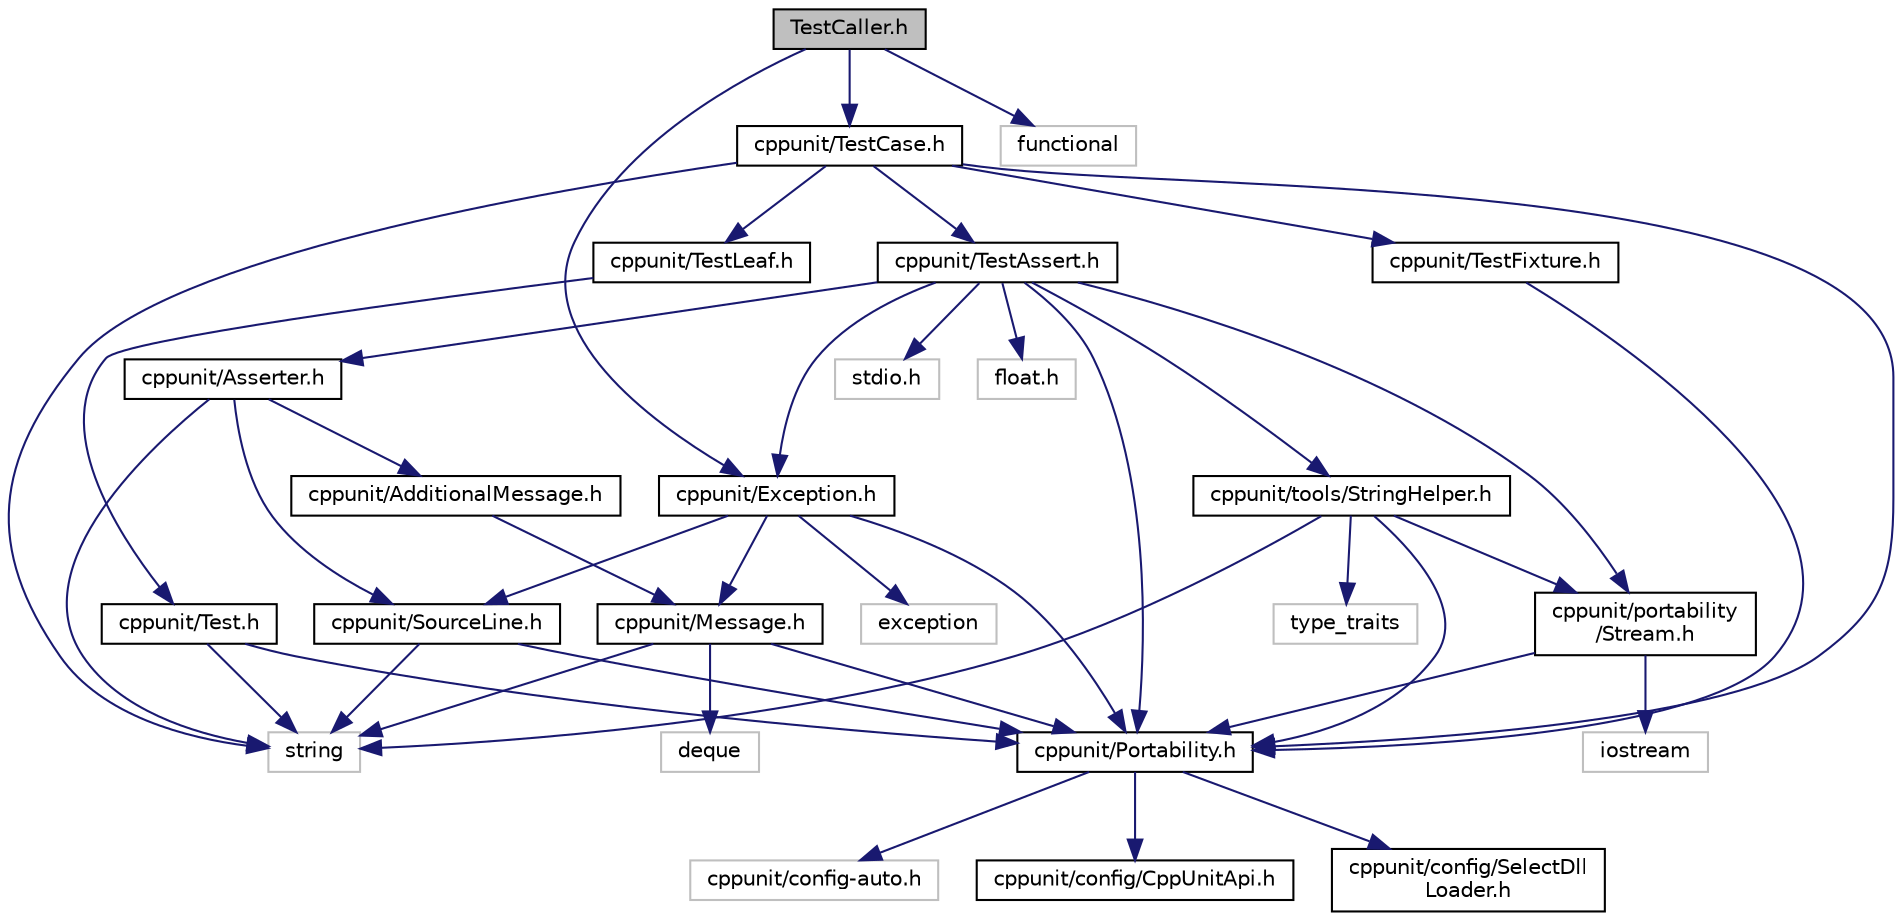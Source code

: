 digraph "TestCaller.h"
{
  edge [fontname="Helvetica",fontsize="10",labelfontname="Helvetica",labelfontsize="10"];
  node [fontname="Helvetica",fontsize="10",shape=record];
  Node0 [label="TestCaller.h",height=0.2,width=0.4,color="black", fillcolor="grey75", style="filled", fontcolor="black"];
  Node0 -> Node1 [color="midnightblue",fontsize="10",style="solid",fontname="Helvetica"];
  Node1 [label="cppunit/Exception.h",height=0.2,width=0.4,color="black", fillcolor="white", style="filled",URL="$_exception_8h.html"];
  Node1 -> Node2 [color="midnightblue",fontsize="10",style="solid",fontname="Helvetica"];
  Node2 [label="cppunit/Portability.h",height=0.2,width=0.4,color="black", fillcolor="white", style="filled",URL="$_portability_8h.html"];
  Node2 -> Node3 [color="midnightblue",fontsize="10",style="solid",fontname="Helvetica"];
  Node3 [label="cppunit/config-auto.h",height=0.2,width=0.4,color="grey75", fillcolor="white", style="filled"];
  Node2 -> Node4 [color="midnightblue",fontsize="10",style="solid",fontname="Helvetica"];
  Node4 [label="cppunit/config/CppUnitApi.h",height=0.2,width=0.4,color="black", fillcolor="white", style="filled",URL="$_cpp_unit_api_8h.html"];
  Node2 -> Node5 [color="midnightblue",fontsize="10",style="solid",fontname="Helvetica"];
  Node5 [label="cppunit/config/SelectDll\lLoader.h",height=0.2,width=0.4,color="black", fillcolor="white", style="filled",URL="$_select_dll_loader_8h.html"];
  Node1 -> Node6 [color="midnightblue",fontsize="10",style="solid",fontname="Helvetica"];
  Node6 [label="cppunit/Message.h",height=0.2,width=0.4,color="black", fillcolor="white", style="filled",URL="$_message_8h.html"];
  Node6 -> Node2 [color="midnightblue",fontsize="10",style="solid",fontname="Helvetica"];
  Node6 -> Node7 [color="midnightblue",fontsize="10",style="solid",fontname="Helvetica"];
  Node7 [label="deque",height=0.2,width=0.4,color="grey75", fillcolor="white", style="filled"];
  Node6 -> Node8 [color="midnightblue",fontsize="10",style="solid",fontname="Helvetica"];
  Node8 [label="string",height=0.2,width=0.4,color="grey75", fillcolor="white", style="filled"];
  Node1 -> Node9 [color="midnightblue",fontsize="10",style="solid",fontname="Helvetica"];
  Node9 [label="cppunit/SourceLine.h",height=0.2,width=0.4,color="black", fillcolor="white", style="filled",URL="$_source_line_8h.html"];
  Node9 -> Node2 [color="midnightblue",fontsize="10",style="solid",fontname="Helvetica"];
  Node9 -> Node8 [color="midnightblue",fontsize="10",style="solid",fontname="Helvetica"];
  Node1 -> Node10 [color="midnightblue",fontsize="10",style="solid",fontname="Helvetica"];
  Node10 [label="exception",height=0.2,width=0.4,color="grey75", fillcolor="white", style="filled"];
  Node0 -> Node11 [color="midnightblue",fontsize="10",style="solid",fontname="Helvetica"];
  Node11 [label="cppunit/TestCase.h",height=0.2,width=0.4,color="black", fillcolor="white", style="filled",URL="$_test_case_8h.html"];
  Node11 -> Node2 [color="midnightblue",fontsize="10",style="solid",fontname="Helvetica"];
  Node11 -> Node12 [color="midnightblue",fontsize="10",style="solid",fontname="Helvetica"];
  Node12 [label="cppunit/TestLeaf.h",height=0.2,width=0.4,color="black", fillcolor="white", style="filled",URL="$_test_leaf_8h.html"];
  Node12 -> Node13 [color="midnightblue",fontsize="10",style="solid",fontname="Helvetica"];
  Node13 [label="cppunit/Test.h",height=0.2,width=0.4,color="black", fillcolor="white", style="filled",URL="$_test_8h.html"];
  Node13 -> Node2 [color="midnightblue",fontsize="10",style="solid",fontname="Helvetica"];
  Node13 -> Node8 [color="midnightblue",fontsize="10",style="solid",fontname="Helvetica"];
  Node11 -> Node14 [color="midnightblue",fontsize="10",style="solid",fontname="Helvetica"];
  Node14 [label="cppunit/TestAssert.h",height=0.2,width=0.4,color="black", fillcolor="white", style="filled",URL="$_test_assert_8h.html"];
  Node14 -> Node2 [color="midnightblue",fontsize="10",style="solid",fontname="Helvetica"];
  Node14 -> Node1 [color="midnightblue",fontsize="10",style="solid",fontname="Helvetica"];
  Node14 -> Node15 [color="midnightblue",fontsize="10",style="solid",fontname="Helvetica"];
  Node15 [label="cppunit/Asserter.h",height=0.2,width=0.4,color="black", fillcolor="white", style="filled",URL="$_asserter_8h.html"];
  Node15 -> Node16 [color="midnightblue",fontsize="10",style="solid",fontname="Helvetica"];
  Node16 [label="cppunit/AdditionalMessage.h",height=0.2,width=0.4,color="black", fillcolor="white", style="filled",URL="$_additional_message_8h.html"];
  Node16 -> Node6 [color="midnightblue",fontsize="10",style="solid",fontname="Helvetica"];
  Node15 -> Node9 [color="midnightblue",fontsize="10",style="solid",fontname="Helvetica"];
  Node15 -> Node8 [color="midnightblue",fontsize="10",style="solid",fontname="Helvetica"];
  Node14 -> Node17 [color="midnightblue",fontsize="10",style="solid",fontname="Helvetica"];
  Node17 [label="cppunit/portability\l/Stream.h",height=0.2,width=0.4,color="black", fillcolor="white", style="filled",URL="$_stream_8h.html"];
  Node17 -> Node2 [color="midnightblue",fontsize="10",style="solid",fontname="Helvetica"];
  Node17 -> Node18 [color="midnightblue",fontsize="10",style="solid",fontname="Helvetica"];
  Node18 [label="iostream",height=0.2,width=0.4,color="grey75", fillcolor="white", style="filled"];
  Node14 -> Node19 [color="midnightblue",fontsize="10",style="solid",fontname="Helvetica"];
  Node19 [label="cppunit/tools/StringHelper.h",height=0.2,width=0.4,color="black", fillcolor="white", style="filled",URL="$_string_helper_8h.html"];
  Node19 -> Node2 [color="midnightblue",fontsize="10",style="solid",fontname="Helvetica"];
  Node19 -> Node17 [color="midnightblue",fontsize="10",style="solid",fontname="Helvetica"];
  Node19 -> Node8 [color="midnightblue",fontsize="10",style="solid",fontname="Helvetica"];
  Node19 -> Node20 [color="midnightblue",fontsize="10",style="solid",fontname="Helvetica"];
  Node20 [label="type_traits",height=0.2,width=0.4,color="grey75", fillcolor="white", style="filled"];
  Node14 -> Node21 [color="midnightblue",fontsize="10",style="solid",fontname="Helvetica"];
  Node21 [label="stdio.h",height=0.2,width=0.4,color="grey75", fillcolor="white", style="filled"];
  Node14 -> Node22 [color="midnightblue",fontsize="10",style="solid",fontname="Helvetica"];
  Node22 [label="float.h",height=0.2,width=0.4,color="grey75", fillcolor="white", style="filled"];
  Node11 -> Node23 [color="midnightblue",fontsize="10",style="solid",fontname="Helvetica"];
  Node23 [label="cppunit/TestFixture.h",height=0.2,width=0.4,color="black", fillcolor="white", style="filled",URL="$_test_fixture_8h.html"];
  Node23 -> Node2 [color="midnightblue",fontsize="10",style="solid",fontname="Helvetica"];
  Node11 -> Node8 [color="midnightblue",fontsize="10",style="solid",fontname="Helvetica"];
  Node0 -> Node24 [color="midnightblue",fontsize="10",style="solid",fontname="Helvetica"];
  Node24 [label="functional",height=0.2,width=0.4,color="grey75", fillcolor="white", style="filled"];
}
